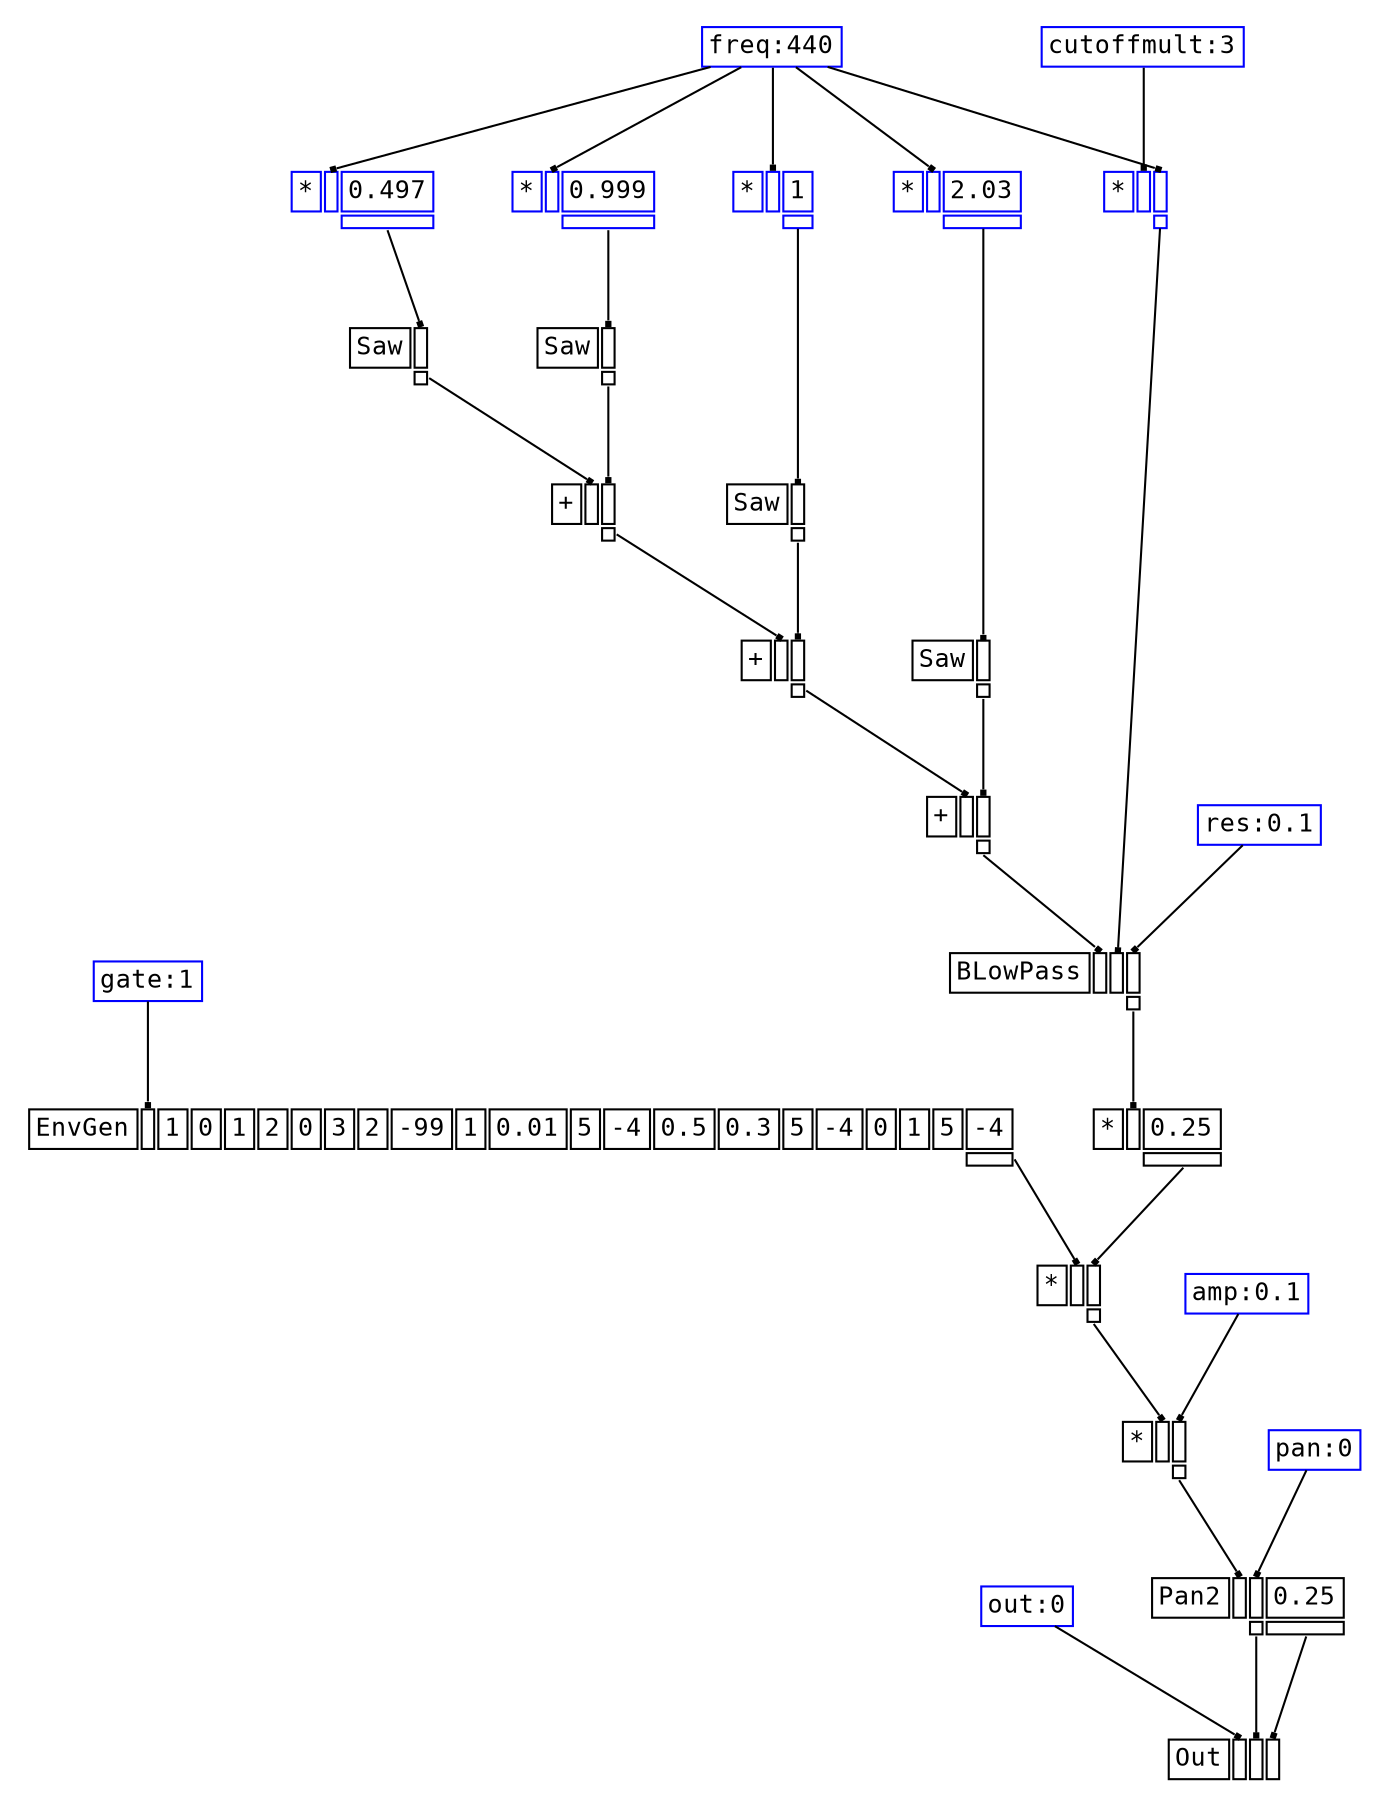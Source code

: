 digraph Anonymous {
graph [splines=false];
node [fontsize=12,fontname="Courier"];
edge [arrowhead=box,arrowsize=0.25];
k_37[shape="plaintext",color="blue",label=<<TABLE BORDER="0" CELLBORDER="1"><TR><TD PORT="o_0">pan:0</TD></TR></TABLE>>];
k_35[shape="plaintext",color="blue",label=<<TABLE BORDER="0" CELLBORDER="1"><TR><TD PORT="o_0">amp:0.1</TD></TR></TABLE>>];
k_30[shape="plaintext",color="blue",label=<<TABLE BORDER="0" CELLBORDER="1"><TR><TD PORT="o_0">res:0.1</TD></TR></TABLE>>];
k_28[shape="plaintext",color="blue",label=<<TABLE BORDER="0" CELLBORDER="1"><TR><TD PORT="o_0">cutoffmult:3</TD></TR></TABLE>>];
k_13[shape="plaintext",color="blue",label=<<TABLE BORDER="0" CELLBORDER="1"><TR><TD PORT="o_0">freq:440</TD></TR></TABLE>>];
k_1[shape="plaintext",color="blue",label=<<TABLE BORDER="0" CELLBORDER="1"><TR><TD PORT="o_0">gate:1</TD></TR></TABLE>>];
k_0[shape="plaintext",color="blue",label=<<TABLE BORDER="0" CELLBORDER="1"><TR><TD PORT="o_0">out:0</TD></TR></TABLE>>];
u_12[shape="plaintext",color="black",label=<<TABLE BORDER="0" CELLBORDER="1"><TR><TD>EnvGen</TD><TD PORT="i_0" ID="u_12:i_0"></TD><TD ID="u_12:K_1">1</TD><TD ID="u_12:K_2">0</TD><TD ID="u_12:K_3">1</TD><TD ID="u_12:K_4">2</TD><TD ID="u_12:K_5">0</TD><TD ID="u_12:K_6">3</TD><TD ID="u_12:K_7">2</TD><TD ID="u_12:K_8">-99</TD><TD ID="u_12:K_9">1</TD><TD ID="u_12:K_10">0.01</TD><TD ID="u_12:K_11">5</TD><TD ID="u_12:K_12">-4</TD><TD ID="u_12:K_13">0.5</TD><TD ID="u_12:K_14">0.3</TD><TD ID="u_12:K_15">5</TD><TD ID="u_12:K_16">-4</TD><TD ID="u_12:K_17">0</TD><TD ID="u_12:K_18">1</TD><TD ID="u_12:K_19">5</TD><TD ID="u_12:K_20">-4</TD></TR><TR><TD BORDER="0"></TD><TD BORDER="0"></TD><TD BORDER="0"></TD><TD BORDER="0"></TD><TD BORDER="0"></TD><TD BORDER="0"></TD><TD BORDER="0"></TD><TD BORDER="0"></TD><TD BORDER="0"></TD><TD BORDER="0"></TD><TD BORDER="0"></TD><TD BORDER="0"></TD><TD BORDER="0"></TD><TD BORDER="0"></TD><TD BORDER="0"></TD><TD BORDER="0"></TD><TD BORDER="0"></TD><TD BORDER="0"></TD><TD BORDER="0"></TD><TD BORDER="0"></TD><TD BORDER="0"></TD><TD PORT="o_0" ID="u_12:o_0"></TD></TR></TABLE>>];
u_15[shape="plaintext",color="blue",label=<<TABLE BORDER="0" CELLBORDER="1"><TR><TD>*</TD><TD PORT="i_0" ID="u_15:i_0"></TD><TD ID="u_15:K_1">0.497</TD></TR><TR><TD BORDER="0"></TD><TD BORDER="0"></TD><TD PORT="o_0" ID="u_15:o_0"></TD></TR></TABLE>>];
u_16[shape="plaintext",color="black",label=<<TABLE BORDER="0" CELLBORDER="1"><TR><TD>Saw</TD><TD PORT="i_0" ID="u_16:i_0"></TD></TR><TR><TD BORDER="0"></TD><TD PORT="o_0" ID="u_16:o_0"></TD></TR></TABLE>>];
u_18[shape="plaintext",color="blue",label=<<TABLE BORDER="0" CELLBORDER="1"><TR><TD>*</TD><TD PORT="i_0" ID="u_18:i_0"></TD><TD ID="u_18:K_1">0.999</TD></TR><TR><TD BORDER="0"></TD><TD BORDER="0"></TD><TD PORT="o_0" ID="u_18:o_0"></TD></TR></TABLE>>];
u_19[shape="plaintext",color="black",label=<<TABLE BORDER="0" CELLBORDER="1"><TR><TD>Saw</TD><TD PORT="i_0" ID="u_19:i_0"></TD></TR><TR><TD BORDER="0"></TD><TD PORT="o_0" ID="u_19:o_0"></TD></TR></TABLE>>];
u_20[shape="plaintext",color="black",label=<<TABLE BORDER="0" CELLBORDER="1"><TR><TD>+</TD><TD PORT="i_0" ID="u_20:i_0"></TD><TD PORT="i_1" ID="u_20:i_1"></TD></TR><TR><TD BORDER="0"></TD><TD BORDER="0"></TD><TD PORT="o_0" ID="u_20:o_0"></TD></TR></TABLE>>];
u_21[shape="plaintext",color="blue",label=<<TABLE BORDER="0" CELLBORDER="1"><TR><TD>*</TD><TD PORT="i_0" ID="u_21:i_0"></TD><TD ID="u_21:K_1">1</TD></TR><TR><TD BORDER="0"></TD><TD BORDER="0"></TD><TD PORT="o_0" ID="u_21:o_0"></TD></TR></TABLE>>];
u_22[shape="plaintext",color="black",label=<<TABLE BORDER="0" CELLBORDER="1"><TR><TD>Saw</TD><TD PORT="i_0" ID="u_22:i_0"></TD></TR><TR><TD BORDER="0"></TD><TD PORT="o_0" ID="u_22:o_0"></TD></TR></TABLE>>];
u_23[shape="plaintext",color="black",label=<<TABLE BORDER="0" CELLBORDER="1"><TR><TD>+</TD><TD PORT="i_0" ID="u_23:i_0"></TD><TD PORT="i_1" ID="u_23:i_1"></TD></TR><TR><TD BORDER="0"></TD><TD BORDER="0"></TD><TD PORT="o_0" ID="u_23:o_0"></TD></TR></TABLE>>];
u_25[shape="plaintext",color="blue",label=<<TABLE BORDER="0" CELLBORDER="1"><TR><TD>*</TD><TD PORT="i_0" ID="u_25:i_0"></TD><TD ID="u_25:K_1">2.03</TD></TR><TR><TD BORDER="0"></TD><TD BORDER="0"></TD><TD PORT="o_0" ID="u_25:o_0"></TD></TR></TABLE>>];
u_26[shape="plaintext",color="black",label=<<TABLE BORDER="0" CELLBORDER="1"><TR><TD>Saw</TD><TD PORT="i_0" ID="u_26:i_0"></TD></TR><TR><TD BORDER="0"></TD><TD PORT="o_0" ID="u_26:o_0"></TD></TR></TABLE>>];
u_27[shape="plaintext",color="black",label=<<TABLE BORDER="0" CELLBORDER="1"><TR><TD>+</TD><TD PORT="i_0" ID="u_27:i_0"></TD><TD PORT="i_1" ID="u_27:i_1"></TD></TR><TR><TD BORDER="0"></TD><TD BORDER="0"></TD><TD PORT="o_0" ID="u_27:o_0"></TD></TR></TABLE>>];
u_29[shape="plaintext",color="blue",label=<<TABLE BORDER="0" CELLBORDER="1"><TR><TD>*</TD><TD PORT="i_0" ID="u_29:i_0"></TD><TD PORT="i_1" ID="u_29:i_1"></TD></TR><TR><TD BORDER="0"></TD><TD BORDER="0"></TD><TD PORT="o_0" ID="u_29:o_0"></TD></TR></TABLE>>];
u_31[shape="plaintext",color="black",label=<<TABLE BORDER="0" CELLBORDER="1"><TR><TD>BLowPass</TD><TD PORT="i_0" ID="u_31:i_0"></TD><TD PORT="i_1" ID="u_31:i_1"></TD><TD PORT="i_2" ID="u_31:i_2"></TD></TR><TR><TD BORDER="0"></TD><TD BORDER="0"></TD><TD BORDER="0"></TD><TD PORT="o_0" ID="u_31:o_0"></TD></TR></TABLE>>];
u_33[shape="plaintext",color="black",label=<<TABLE BORDER="0" CELLBORDER="1"><TR><TD>*</TD><TD PORT="i_0" ID="u_33:i_0"></TD><TD ID="u_33:K_1">0.25</TD></TR><TR><TD BORDER="0"></TD><TD BORDER="0"></TD><TD PORT="o_0" ID="u_33:o_0"></TD></TR></TABLE>>];
u_34[shape="plaintext",color="black",label=<<TABLE BORDER="0" CELLBORDER="1"><TR><TD>*</TD><TD PORT="i_0" ID="u_34:i_0"></TD><TD PORT="i_1" ID="u_34:i_1"></TD></TR><TR><TD BORDER="0"></TD><TD BORDER="0"></TD><TD PORT="o_0" ID="u_34:o_0"></TD></TR></TABLE>>];
u_36[shape="plaintext",color="black",label=<<TABLE BORDER="0" CELLBORDER="1"><TR><TD>*</TD><TD PORT="i_0" ID="u_36:i_0"></TD><TD PORT="i_1" ID="u_36:i_1"></TD></TR><TR><TD BORDER="0"></TD><TD BORDER="0"></TD><TD PORT="o_0" ID="u_36:o_0"></TD></TR></TABLE>>];
u_38[shape="plaintext",color="black",label=<<TABLE BORDER="0" CELLBORDER="1"><TR><TD>Pan2</TD><TD PORT="i_0" ID="u_38:i_0"></TD><TD PORT="i_1" ID="u_38:i_1"></TD><TD ID="u_38:K_2">0.25</TD></TR><TR><TD BORDER="0"></TD><TD BORDER="0"></TD><TD PORT="o_0" ID="u_38:o_0"></TD><TD PORT="o_1" ID="u_38:o_1"></TD></TR></TABLE>>];
u_41[shape="plaintext",color="black",label=<<TABLE BORDER="0" CELLBORDER="1"><TR><TD>Out</TD><TD PORT="i_0" ID="u_41:i_0"></TD><TD PORT="i_1" ID="u_41:i_1"></TD><TD PORT="i_2" ID="u_41:i_2"></TD></TR></TABLE>>];
k_1:o_0 -> u_12:i_0;
k_13:o_0 -> u_15:i_0;
u_15:o_0 -> u_16:i_0;
k_13:o_0 -> u_18:i_0;
u_18:o_0 -> u_19:i_0;
u_16:o_0 -> u_20:i_0;
u_19:o_0 -> u_20:i_1;
k_13:o_0 -> u_21:i_0;
u_21:o_0 -> u_22:i_0;
u_20:o_0 -> u_23:i_0;
u_22:o_0 -> u_23:i_1;
k_13:o_0 -> u_25:i_0;
u_25:o_0 -> u_26:i_0;
u_23:o_0 -> u_27:i_0;
u_26:o_0 -> u_27:i_1;
k_28:o_0 -> u_29:i_0;
k_13:o_0 -> u_29:i_1;
u_27:o_0 -> u_31:i_0;
u_29:o_0 -> u_31:i_1;
k_30:o_0 -> u_31:i_2;
u_31:o_0 -> u_33:i_0;
u_12:o_0 -> u_34:i_0;
u_33:o_0 -> u_34:i_1;
u_34:o_0 -> u_36:i_0;
k_35:o_0 -> u_36:i_1;
u_36:o_0 -> u_38:i_0;
k_37:o_0 -> u_38:i_1;
k_0:o_0 -> u_41:i_0;
u_38:o_0 -> u_41:i_1;
u_38:o_1 -> u_41:i_2;
}
